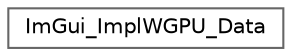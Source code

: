 digraph "类继承关系图"
{
 // LATEX_PDF_SIZE
  bgcolor="transparent";
  edge [fontname=Helvetica,fontsize=10,labelfontname=Helvetica,labelfontsize=10];
  node [fontname=Helvetica,fontsize=10,shape=box,height=0.2,width=0.4];
  rankdir="LR";
  Node0 [id="Node000000",label="ImGui_ImplWGPU_Data",height=0.2,width=0.4,color="grey40", fillcolor="white", style="filled",URL="$struct_im_gui___impl_w_g_p_u___data.html",tooltip=" "];
}
